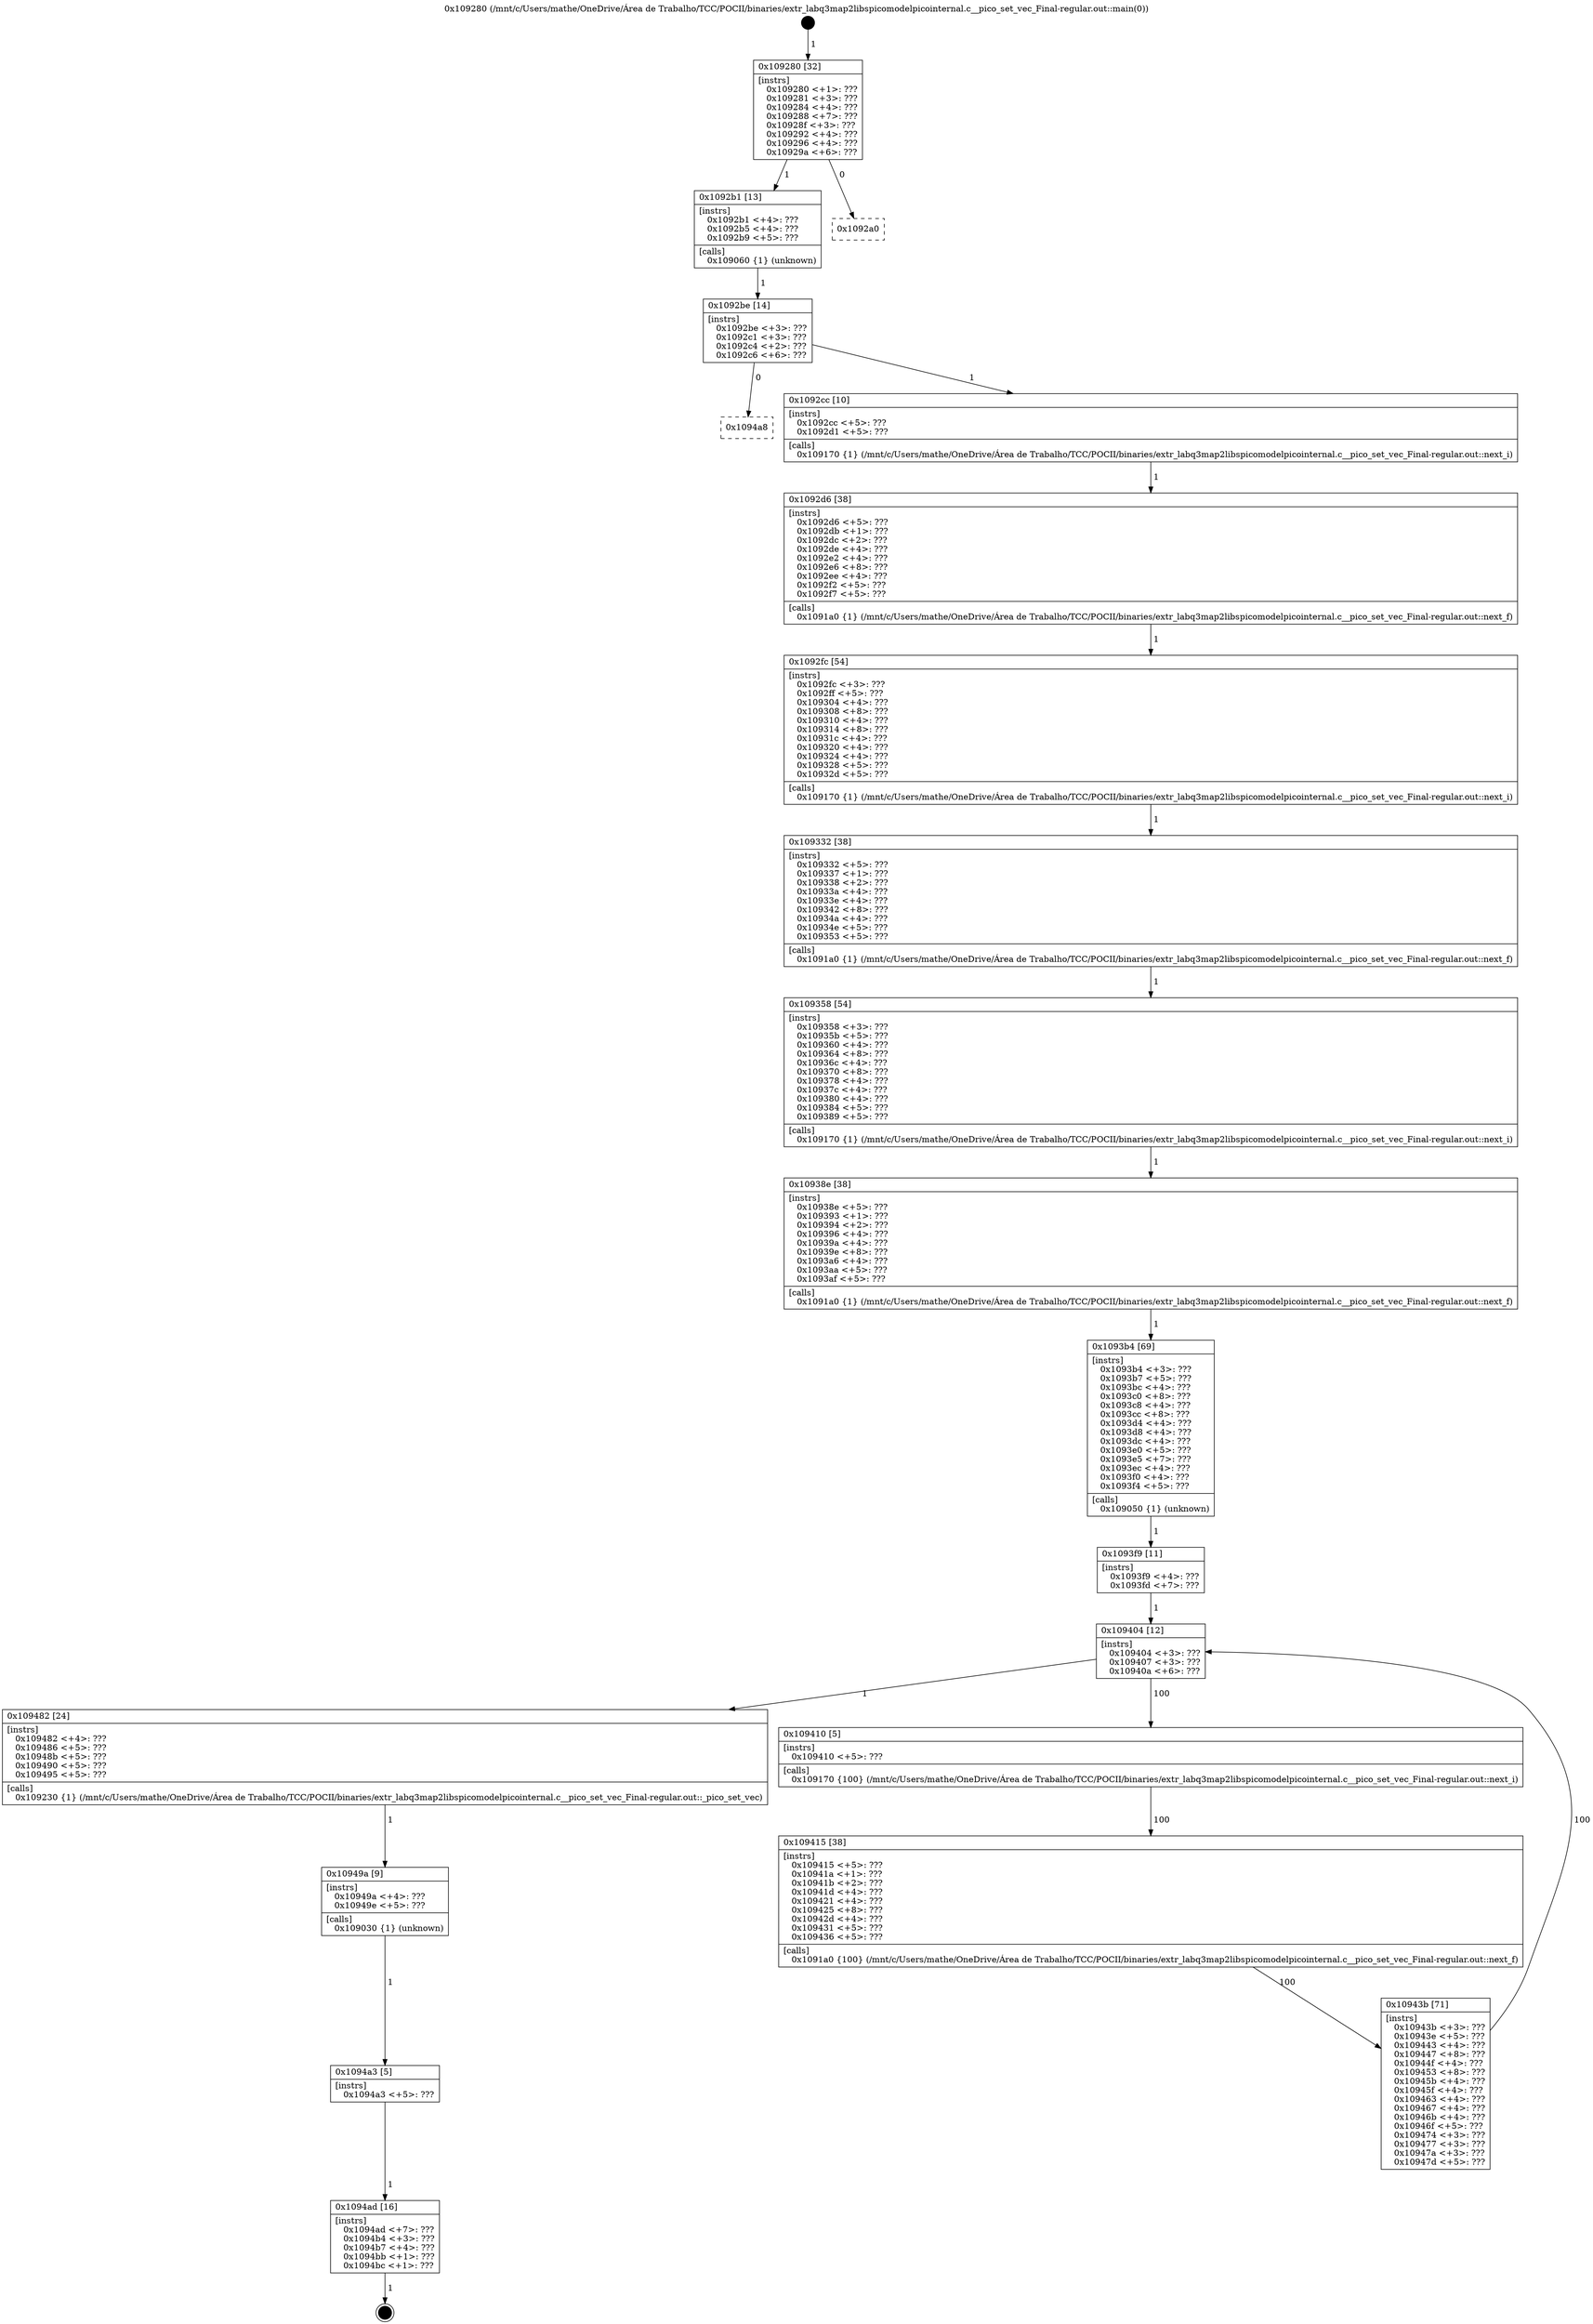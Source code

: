 digraph "0x109280" {
  label = "0x109280 (/mnt/c/Users/mathe/OneDrive/Área de Trabalho/TCC/POCII/binaries/extr_labq3map2libspicomodelpicointernal.c__pico_set_vec_Final-regular.out::main(0))"
  labelloc = "t"
  node[shape=record]

  Entry [label="",width=0.3,height=0.3,shape=circle,fillcolor=black,style=filled]
  "0x109280" [label="{
     0x109280 [32]\l
     | [instrs]\l
     &nbsp;&nbsp;0x109280 \<+1\>: ???\l
     &nbsp;&nbsp;0x109281 \<+3\>: ???\l
     &nbsp;&nbsp;0x109284 \<+4\>: ???\l
     &nbsp;&nbsp;0x109288 \<+7\>: ???\l
     &nbsp;&nbsp;0x10928f \<+3\>: ???\l
     &nbsp;&nbsp;0x109292 \<+4\>: ???\l
     &nbsp;&nbsp;0x109296 \<+4\>: ???\l
     &nbsp;&nbsp;0x10929a \<+6\>: ???\l
  }"]
  "0x1092b1" [label="{
     0x1092b1 [13]\l
     | [instrs]\l
     &nbsp;&nbsp;0x1092b1 \<+4\>: ???\l
     &nbsp;&nbsp;0x1092b5 \<+4\>: ???\l
     &nbsp;&nbsp;0x1092b9 \<+5\>: ???\l
     | [calls]\l
     &nbsp;&nbsp;0x109060 \{1\} (unknown)\l
  }"]
  "0x1092a0" [label="{
     0x1092a0\l
  }", style=dashed]
  "0x1092be" [label="{
     0x1092be [14]\l
     | [instrs]\l
     &nbsp;&nbsp;0x1092be \<+3\>: ???\l
     &nbsp;&nbsp;0x1092c1 \<+3\>: ???\l
     &nbsp;&nbsp;0x1092c4 \<+2\>: ???\l
     &nbsp;&nbsp;0x1092c6 \<+6\>: ???\l
  }"]
  "0x1094a8" [label="{
     0x1094a8\l
  }", style=dashed]
  "0x1092cc" [label="{
     0x1092cc [10]\l
     | [instrs]\l
     &nbsp;&nbsp;0x1092cc \<+5\>: ???\l
     &nbsp;&nbsp;0x1092d1 \<+5\>: ???\l
     | [calls]\l
     &nbsp;&nbsp;0x109170 \{1\} (/mnt/c/Users/mathe/OneDrive/Área de Trabalho/TCC/POCII/binaries/extr_labq3map2libspicomodelpicointernal.c__pico_set_vec_Final-regular.out::next_i)\l
  }"]
  Exit [label="",width=0.3,height=0.3,shape=circle,fillcolor=black,style=filled,peripheries=2]
  "0x1092d6" [label="{
     0x1092d6 [38]\l
     | [instrs]\l
     &nbsp;&nbsp;0x1092d6 \<+5\>: ???\l
     &nbsp;&nbsp;0x1092db \<+1\>: ???\l
     &nbsp;&nbsp;0x1092dc \<+2\>: ???\l
     &nbsp;&nbsp;0x1092de \<+4\>: ???\l
     &nbsp;&nbsp;0x1092e2 \<+4\>: ???\l
     &nbsp;&nbsp;0x1092e6 \<+8\>: ???\l
     &nbsp;&nbsp;0x1092ee \<+4\>: ???\l
     &nbsp;&nbsp;0x1092f2 \<+5\>: ???\l
     &nbsp;&nbsp;0x1092f7 \<+5\>: ???\l
     | [calls]\l
     &nbsp;&nbsp;0x1091a0 \{1\} (/mnt/c/Users/mathe/OneDrive/Área de Trabalho/TCC/POCII/binaries/extr_labq3map2libspicomodelpicointernal.c__pico_set_vec_Final-regular.out::next_f)\l
  }"]
  "0x1092fc" [label="{
     0x1092fc [54]\l
     | [instrs]\l
     &nbsp;&nbsp;0x1092fc \<+3\>: ???\l
     &nbsp;&nbsp;0x1092ff \<+5\>: ???\l
     &nbsp;&nbsp;0x109304 \<+4\>: ???\l
     &nbsp;&nbsp;0x109308 \<+8\>: ???\l
     &nbsp;&nbsp;0x109310 \<+4\>: ???\l
     &nbsp;&nbsp;0x109314 \<+8\>: ???\l
     &nbsp;&nbsp;0x10931c \<+4\>: ???\l
     &nbsp;&nbsp;0x109320 \<+4\>: ???\l
     &nbsp;&nbsp;0x109324 \<+4\>: ???\l
     &nbsp;&nbsp;0x109328 \<+5\>: ???\l
     &nbsp;&nbsp;0x10932d \<+5\>: ???\l
     | [calls]\l
     &nbsp;&nbsp;0x109170 \{1\} (/mnt/c/Users/mathe/OneDrive/Área de Trabalho/TCC/POCII/binaries/extr_labq3map2libspicomodelpicointernal.c__pico_set_vec_Final-regular.out::next_i)\l
  }"]
  "0x109332" [label="{
     0x109332 [38]\l
     | [instrs]\l
     &nbsp;&nbsp;0x109332 \<+5\>: ???\l
     &nbsp;&nbsp;0x109337 \<+1\>: ???\l
     &nbsp;&nbsp;0x109338 \<+2\>: ???\l
     &nbsp;&nbsp;0x10933a \<+4\>: ???\l
     &nbsp;&nbsp;0x10933e \<+4\>: ???\l
     &nbsp;&nbsp;0x109342 \<+8\>: ???\l
     &nbsp;&nbsp;0x10934a \<+4\>: ???\l
     &nbsp;&nbsp;0x10934e \<+5\>: ???\l
     &nbsp;&nbsp;0x109353 \<+5\>: ???\l
     | [calls]\l
     &nbsp;&nbsp;0x1091a0 \{1\} (/mnt/c/Users/mathe/OneDrive/Área de Trabalho/TCC/POCII/binaries/extr_labq3map2libspicomodelpicointernal.c__pico_set_vec_Final-regular.out::next_f)\l
  }"]
  "0x109358" [label="{
     0x109358 [54]\l
     | [instrs]\l
     &nbsp;&nbsp;0x109358 \<+3\>: ???\l
     &nbsp;&nbsp;0x10935b \<+5\>: ???\l
     &nbsp;&nbsp;0x109360 \<+4\>: ???\l
     &nbsp;&nbsp;0x109364 \<+8\>: ???\l
     &nbsp;&nbsp;0x10936c \<+4\>: ???\l
     &nbsp;&nbsp;0x109370 \<+8\>: ???\l
     &nbsp;&nbsp;0x109378 \<+4\>: ???\l
     &nbsp;&nbsp;0x10937c \<+4\>: ???\l
     &nbsp;&nbsp;0x109380 \<+4\>: ???\l
     &nbsp;&nbsp;0x109384 \<+5\>: ???\l
     &nbsp;&nbsp;0x109389 \<+5\>: ???\l
     | [calls]\l
     &nbsp;&nbsp;0x109170 \{1\} (/mnt/c/Users/mathe/OneDrive/Área de Trabalho/TCC/POCII/binaries/extr_labq3map2libspicomodelpicointernal.c__pico_set_vec_Final-regular.out::next_i)\l
  }"]
  "0x10938e" [label="{
     0x10938e [38]\l
     | [instrs]\l
     &nbsp;&nbsp;0x10938e \<+5\>: ???\l
     &nbsp;&nbsp;0x109393 \<+1\>: ???\l
     &nbsp;&nbsp;0x109394 \<+2\>: ???\l
     &nbsp;&nbsp;0x109396 \<+4\>: ???\l
     &nbsp;&nbsp;0x10939a \<+4\>: ???\l
     &nbsp;&nbsp;0x10939e \<+8\>: ???\l
     &nbsp;&nbsp;0x1093a6 \<+4\>: ???\l
     &nbsp;&nbsp;0x1093aa \<+5\>: ???\l
     &nbsp;&nbsp;0x1093af \<+5\>: ???\l
     | [calls]\l
     &nbsp;&nbsp;0x1091a0 \{1\} (/mnt/c/Users/mathe/OneDrive/Área de Trabalho/TCC/POCII/binaries/extr_labq3map2libspicomodelpicointernal.c__pico_set_vec_Final-regular.out::next_f)\l
  }"]
  "0x1093b4" [label="{
     0x1093b4 [69]\l
     | [instrs]\l
     &nbsp;&nbsp;0x1093b4 \<+3\>: ???\l
     &nbsp;&nbsp;0x1093b7 \<+5\>: ???\l
     &nbsp;&nbsp;0x1093bc \<+4\>: ???\l
     &nbsp;&nbsp;0x1093c0 \<+8\>: ???\l
     &nbsp;&nbsp;0x1093c8 \<+4\>: ???\l
     &nbsp;&nbsp;0x1093cc \<+8\>: ???\l
     &nbsp;&nbsp;0x1093d4 \<+4\>: ???\l
     &nbsp;&nbsp;0x1093d8 \<+4\>: ???\l
     &nbsp;&nbsp;0x1093dc \<+4\>: ???\l
     &nbsp;&nbsp;0x1093e0 \<+5\>: ???\l
     &nbsp;&nbsp;0x1093e5 \<+7\>: ???\l
     &nbsp;&nbsp;0x1093ec \<+4\>: ???\l
     &nbsp;&nbsp;0x1093f0 \<+4\>: ???\l
     &nbsp;&nbsp;0x1093f4 \<+5\>: ???\l
     | [calls]\l
     &nbsp;&nbsp;0x109050 \{1\} (unknown)\l
  }"]
  "0x109404" [label="{
     0x109404 [12]\l
     | [instrs]\l
     &nbsp;&nbsp;0x109404 \<+3\>: ???\l
     &nbsp;&nbsp;0x109407 \<+3\>: ???\l
     &nbsp;&nbsp;0x10940a \<+6\>: ???\l
  }"]
  "0x109482" [label="{
     0x109482 [24]\l
     | [instrs]\l
     &nbsp;&nbsp;0x109482 \<+4\>: ???\l
     &nbsp;&nbsp;0x109486 \<+5\>: ???\l
     &nbsp;&nbsp;0x10948b \<+5\>: ???\l
     &nbsp;&nbsp;0x109490 \<+5\>: ???\l
     &nbsp;&nbsp;0x109495 \<+5\>: ???\l
     | [calls]\l
     &nbsp;&nbsp;0x109230 \{1\} (/mnt/c/Users/mathe/OneDrive/Área de Trabalho/TCC/POCII/binaries/extr_labq3map2libspicomodelpicointernal.c__pico_set_vec_Final-regular.out::_pico_set_vec)\l
  }"]
  "0x109410" [label="{
     0x109410 [5]\l
     | [instrs]\l
     &nbsp;&nbsp;0x109410 \<+5\>: ???\l
     | [calls]\l
     &nbsp;&nbsp;0x109170 \{100\} (/mnt/c/Users/mathe/OneDrive/Área de Trabalho/TCC/POCII/binaries/extr_labq3map2libspicomodelpicointernal.c__pico_set_vec_Final-regular.out::next_i)\l
  }"]
  "0x109415" [label="{
     0x109415 [38]\l
     | [instrs]\l
     &nbsp;&nbsp;0x109415 \<+5\>: ???\l
     &nbsp;&nbsp;0x10941a \<+1\>: ???\l
     &nbsp;&nbsp;0x10941b \<+2\>: ???\l
     &nbsp;&nbsp;0x10941d \<+4\>: ???\l
     &nbsp;&nbsp;0x109421 \<+4\>: ???\l
     &nbsp;&nbsp;0x109425 \<+8\>: ???\l
     &nbsp;&nbsp;0x10942d \<+4\>: ???\l
     &nbsp;&nbsp;0x109431 \<+5\>: ???\l
     &nbsp;&nbsp;0x109436 \<+5\>: ???\l
     | [calls]\l
     &nbsp;&nbsp;0x1091a0 \{100\} (/mnt/c/Users/mathe/OneDrive/Área de Trabalho/TCC/POCII/binaries/extr_labq3map2libspicomodelpicointernal.c__pico_set_vec_Final-regular.out::next_f)\l
  }"]
  "0x10943b" [label="{
     0x10943b [71]\l
     | [instrs]\l
     &nbsp;&nbsp;0x10943b \<+3\>: ???\l
     &nbsp;&nbsp;0x10943e \<+5\>: ???\l
     &nbsp;&nbsp;0x109443 \<+4\>: ???\l
     &nbsp;&nbsp;0x109447 \<+8\>: ???\l
     &nbsp;&nbsp;0x10944f \<+4\>: ???\l
     &nbsp;&nbsp;0x109453 \<+8\>: ???\l
     &nbsp;&nbsp;0x10945b \<+4\>: ???\l
     &nbsp;&nbsp;0x10945f \<+4\>: ???\l
     &nbsp;&nbsp;0x109463 \<+4\>: ???\l
     &nbsp;&nbsp;0x109467 \<+4\>: ???\l
     &nbsp;&nbsp;0x10946b \<+4\>: ???\l
     &nbsp;&nbsp;0x10946f \<+5\>: ???\l
     &nbsp;&nbsp;0x109474 \<+3\>: ???\l
     &nbsp;&nbsp;0x109477 \<+3\>: ???\l
     &nbsp;&nbsp;0x10947a \<+3\>: ???\l
     &nbsp;&nbsp;0x10947d \<+5\>: ???\l
  }"]
  "0x1093f9" [label="{
     0x1093f9 [11]\l
     | [instrs]\l
     &nbsp;&nbsp;0x1093f9 \<+4\>: ???\l
     &nbsp;&nbsp;0x1093fd \<+7\>: ???\l
  }"]
  "0x10949a" [label="{
     0x10949a [9]\l
     | [instrs]\l
     &nbsp;&nbsp;0x10949a \<+4\>: ???\l
     &nbsp;&nbsp;0x10949e \<+5\>: ???\l
     | [calls]\l
     &nbsp;&nbsp;0x109030 \{1\} (unknown)\l
  }"]
  "0x1094a3" [label="{
     0x1094a3 [5]\l
     | [instrs]\l
     &nbsp;&nbsp;0x1094a3 \<+5\>: ???\l
  }"]
  "0x1094ad" [label="{
     0x1094ad [16]\l
     | [instrs]\l
     &nbsp;&nbsp;0x1094ad \<+7\>: ???\l
     &nbsp;&nbsp;0x1094b4 \<+3\>: ???\l
     &nbsp;&nbsp;0x1094b7 \<+4\>: ???\l
     &nbsp;&nbsp;0x1094bb \<+1\>: ???\l
     &nbsp;&nbsp;0x1094bc \<+1\>: ???\l
  }"]
  Entry -> "0x109280" [label=" 1"]
  "0x109280" -> "0x1092b1" [label=" 1"]
  "0x109280" -> "0x1092a0" [label=" 0"]
  "0x1092b1" -> "0x1092be" [label=" 1"]
  "0x1092be" -> "0x1094a8" [label=" 0"]
  "0x1092be" -> "0x1092cc" [label=" 1"]
  "0x1094ad" -> Exit [label=" 1"]
  "0x1092cc" -> "0x1092d6" [label=" 1"]
  "0x1092d6" -> "0x1092fc" [label=" 1"]
  "0x1092fc" -> "0x109332" [label=" 1"]
  "0x109332" -> "0x109358" [label=" 1"]
  "0x109358" -> "0x10938e" [label=" 1"]
  "0x10938e" -> "0x1093b4" [label=" 1"]
  "0x1093b4" -> "0x1093f9" [label=" 1"]
  "0x109404" -> "0x109482" [label=" 1"]
  "0x109404" -> "0x109410" [label=" 100"]
  "0x109410" -> "0x109415" [label=" 100"]
  "0x109415" -> "0x10943b" [label=" 100"]
  "0x1093f9" -> "0x109404" [label=" 1"]
  "0x10943b" -> "0x109404" [label=" 100"]
  "0x109482" -> "0x10949a" [label=" 1"]
  "0x10949a" -> "0x1094a3" [label=" 1"]
  "0x1094a3" -> "0x1094ad" [label=" 1"]
}
